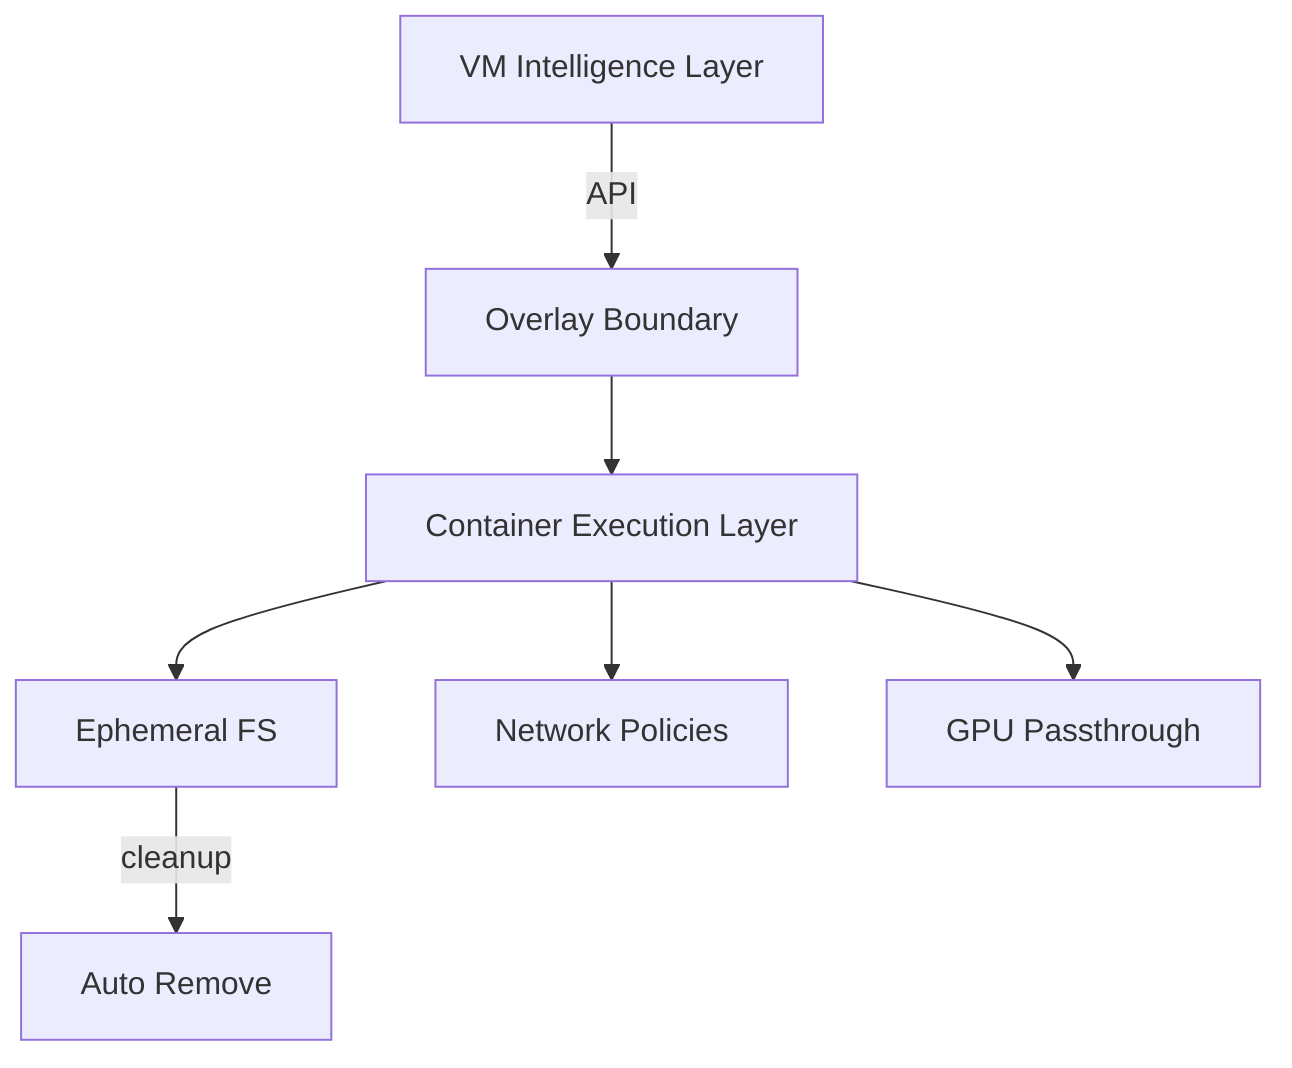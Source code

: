flowchart TD
  A[VM Intelligence Layer] -->|API| B[Overlay Boundary]
  B --> C[Container Execution Layer]
  C --> D[Ephemeral FS]
  C --> E[Network Policies]
  C --> F[GPU Passthrough]
  D -->|cleanup| G[Auto Remove]